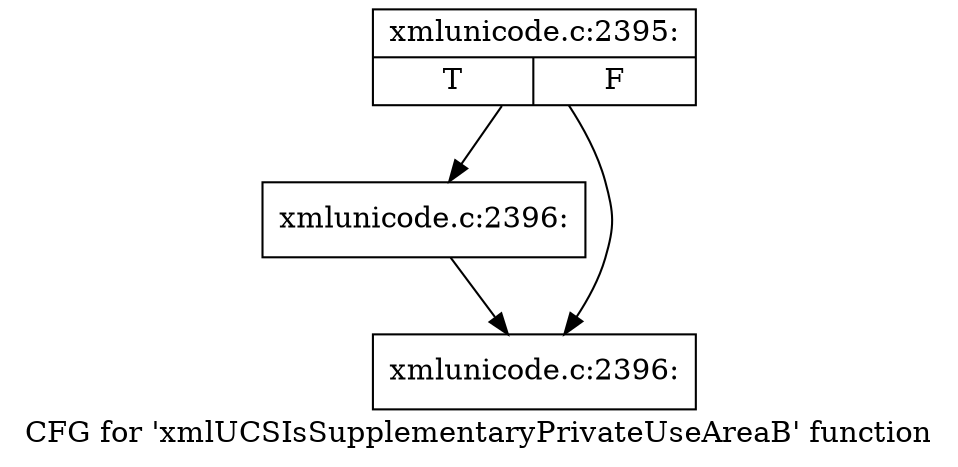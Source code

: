 digraph "CFG for 'xmlUCSIsSupplementaryPrivateUseAreaB' function" {
	label="CFG for 'xmlUCSIsSupplementaryPrivateUseAreaB' function";

	Node0x4e4a0f0 [shape=record,label="{xmlunicode.c:2395:|{<s0>T|<s1>F}}"];
	Node0x4e4a0f0 -> Node0x4e4a6b0;
	Node0x4e4a0f0 -> Node0x4e4a660;
	Node0x4e4a6b0 [shape=record,label="{xmlunicode.c:2396:}"];
	Node0x4e4a6b0 -> Node0x4e4a660;
	Node0x4e4a660 [shape=record,label="{xmlunicode.c:2396:}"];
}
